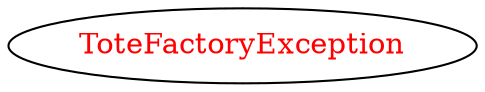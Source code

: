 digraph dependencyGraph {
 concentrate=true;
 ranksep="2.0";
 rankdir="LR"; 
 splines="ortho";
"ToteFactoryException" [fontcolor="red"];
}
